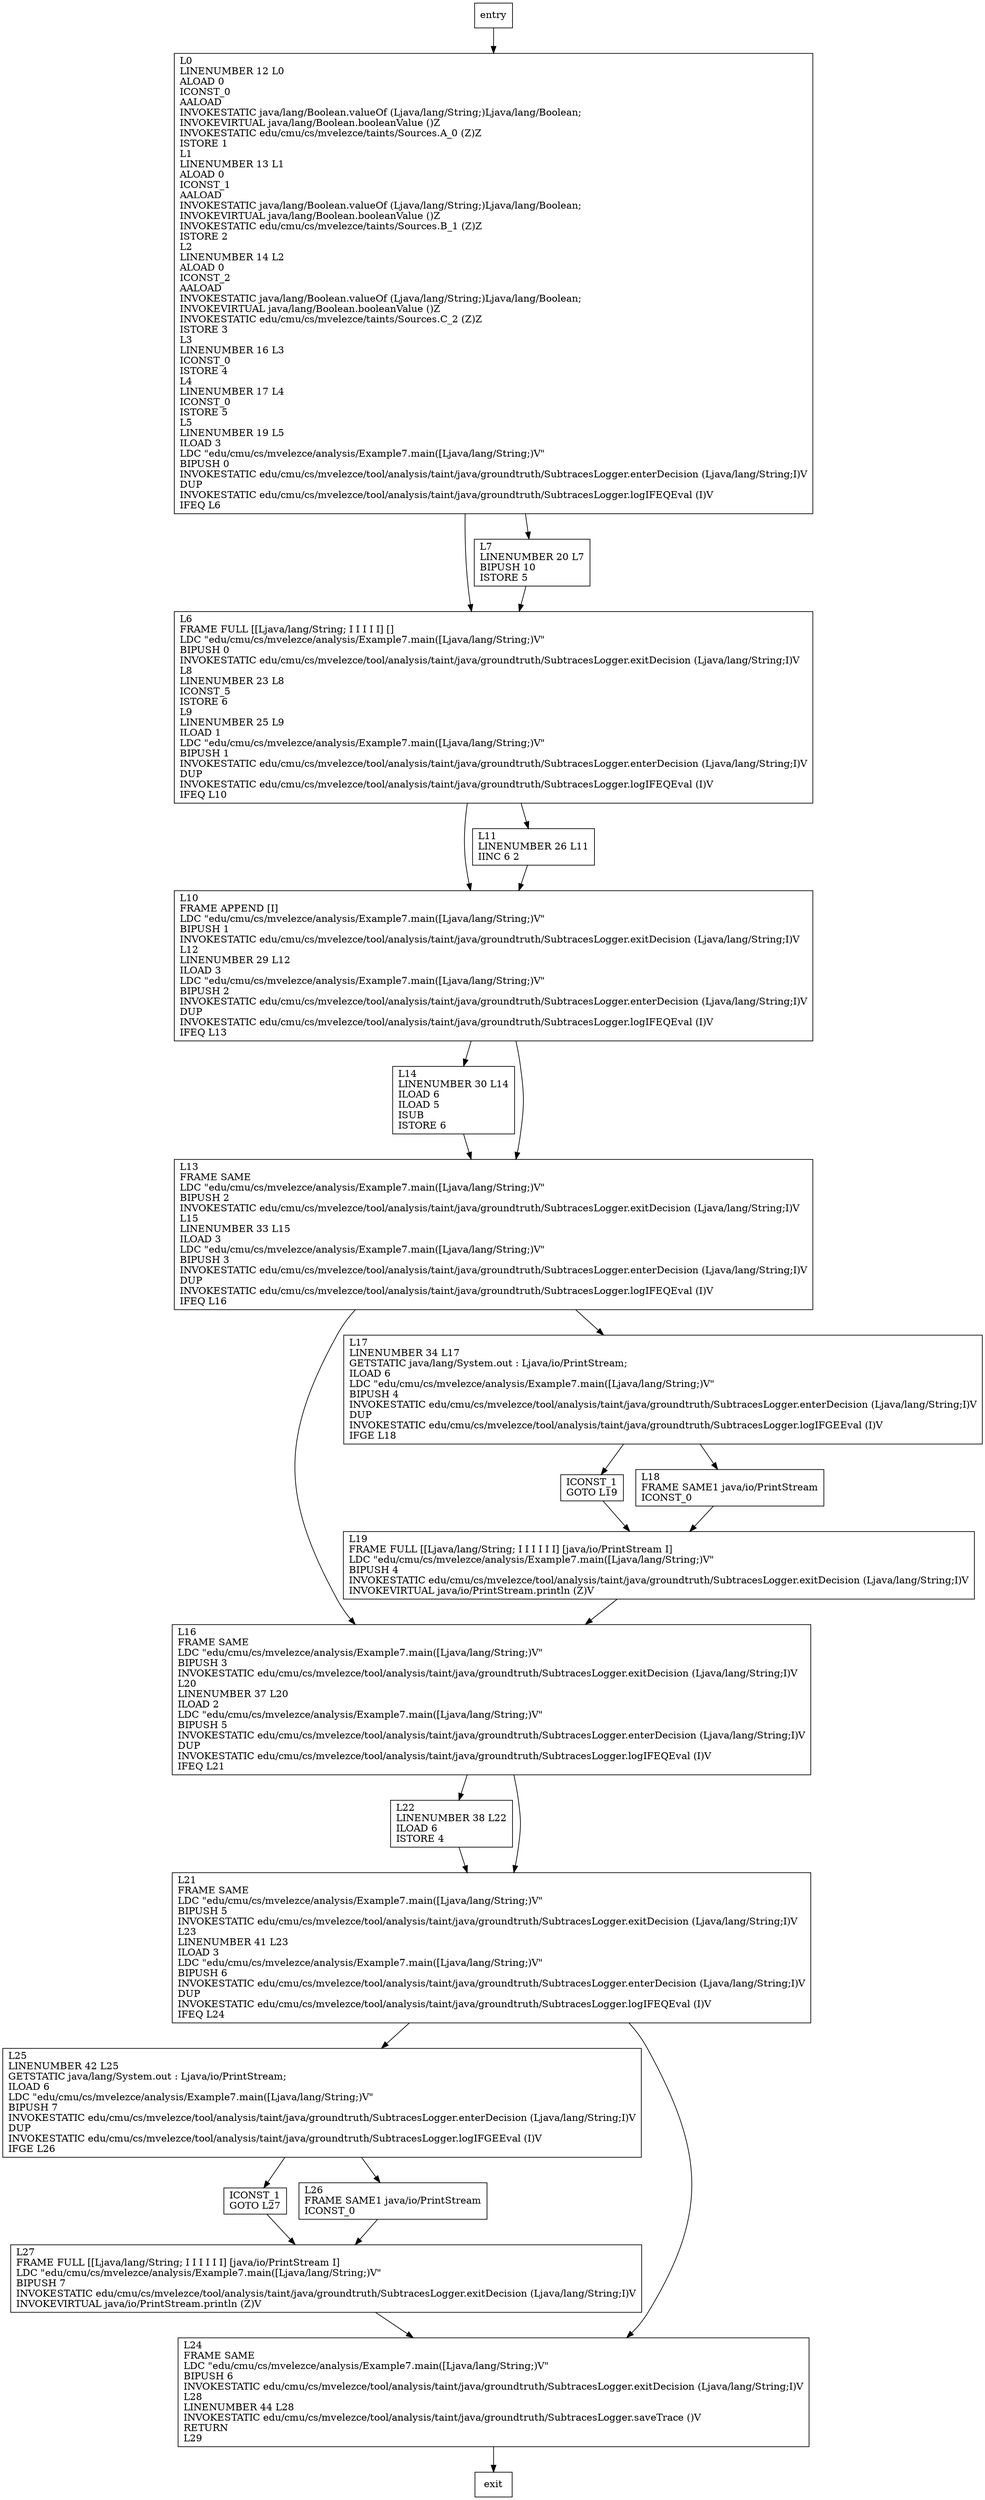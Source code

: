digraph main {
node [shape=record];
1598961818 [label="L19\lFRAME FULL [[Ljava/lang/String; I I I I I I] [java/io/PrintStream I]\lLDC \"edu/cmu/cs/mvelezce/analysis/Example7.main([Ljava/lang/String;)V\"\lBIPUSH 4\lINVOKESTATIC edu/cmu/cs/mvelezce/tool/analysis/taint/java/groundtruth/SubtracesLogger.exitDecision (Ljava/lang/String;I)V\lINVOKEVIRTUAL java/io/PrintStream.println (Z)V\l"];
1838342951 [label="ICONST_1\lGOTO L27\l"];
508317658 [label="L14\lLINENUMBER 30 L14\lILOAD 6\lILOAD 5\lISUB\lISTORE 6\l"];
1000469870 [label="L22\lLINENUMBER 38 L22\lILOAD 6\lISTORE 4\l"];
1256578496 [label="L16\lFRAME SAME\lLDC \"edu/cmu/cs/mvelezce/analysis/Example7.main([Ljava/lang/String;)V\"\lBIPUSH 3\lINVOKESTATIC edu/cmu/cs/mvelezce/tool/analysis/taint/java/groundtruth/SubtracesLogger.exitDecision (Ljava/lang/String;I)V\lL20\lLINENUMBER 37 L20\lILOAD 2\lLDC \"edu/cmu/cs/mvelezce/analysis/Example7.main([Ljava/lang/String;)V\"\lBIPUSH 5\lINVOKESTATIC edu/cmu/cs/mvelezce/tool/analysis/taint/java/groundtruth/SubtracesLogger.enterDecision (Ljava/lang/String;I)V\lDUP\lINVOKESTATIC edu/cmu/cs/mvelezce/tool/analysis/taint/java/groundtruth/SubtracesLogger.logIFEQEval (I)V\lIFEQ L21\l"];
112536128 [label="L10\lFRAME APPEND [I]\lLDC \"edu/cmu/cs/mvelezce/analysis/Example7.main([Ljava/lang/String;)V\"\lBIPUSH 1\lINVOKESTATIC edu/cmu/cs/mvelezce/tool/analysis/taint/java/groundtruth/SubtracesLogger.exitDecision (Ljava/lang/String;I)V\lL12\lLINENUMBER 29 L12\lILOAD 3\lLDC \"edu/cmu/cs/mvelezce/analysis/Example7.main([Ljava/lang/String;)V\"\lBIPUSH 2\lINVOKESTATIC edu/cmu/cs/mvelezce/tool/analysis/taint/java/groundtruth/SubtracesLogger.enterDecision (Ljava/lang/String;I)V\lDUP\lINVOKESTATIC edu/cmu/cs/mvelezce/tool/analysis/taint/java/groundtruth/SubtracesLogger.logIFEQEval (I)V\lIFEQ L13\l"];
2005408634 [label="L25\lLINENUMBER 42 L25\lGETSTATIC java/lang/System.out : Ljava/io/PrintStream;\lILOAD 6\lLDC \"edu/cmu/cs/mvelezce/analysis/Example7.main([Ljava/lang/String;)V\"\lBIPUSH 7\lINVOKESTATIC edu/cmu/cs/mvelezce/tool/analysis/taint/java/groundtruth/SubtracesLogger.enterDecision (Ljava/lang/String;I)V\lDUP\lINVOKESTATIC edu/cmu/cs/mvelezce/tool/analysis/taint/java/groundtruth/SubtracesLogger.logIFGEEval (I)V\lIFGE L26\l"];
794358930 [label="L13\lFRAME SAME\lLDC \"edu/cmu/cs/mvelezce/analysis/Example7.main([Ljava/lang/String;)V\"\lBIPUSH 2\lINVOKESTATIC edu/cmu/cs/mvelezce/tool/analysis/taint/java/groundtruth/SubtracesLogger.exitDecision (Ljava/lang/String;I)V\lL15\lLINENUMBER 33 L15\lILOAD 3\lLDC \"edu/cmu/cs/mvelezce/analysis/Example7.main([Ljava/lang/String;)V\"\lBIPUSH 3\lINVOKESTATIC edu/cmu/cs/mvelezce/tool/analysis/taint/java/groundtruth/SubtracesLogger.enterDecision (Ljava/lang/String;I)V\lDUP\lINVOKESTATIC edu/cmu/cs/mvelezce/tool/analysis/taint/java/groundtruth/SubtracesLogger.logIFEQEval (I)V\lIFEQ L16\l"];
1589635066 [label="ICONST_1\lGOTO L19\l"];
1098372130 [label="L27\lFRAME FULL [[Ljava/lang/String; I I I I I I] [java/io/PrintStream I]\lLDC \"edu/cmu/cs/mvelezce/analysis/Example7.main([Ljava/lang/String;)V\"\lBIPUSH 7\lINVOKESTATIC edu/cmu/cs/mvelezce/tool/analysis/taint/java/groundtruth/SubtracesLogger.exitDecision (Ljava/lang/String;I)V\lINVOKEVIRTUAL java/io/PrintStream.println (Z)V\l"];
1523416348 [label="L6\lFRAME FULL [[Ljava/lang/String; I I I I I] []\lLDC \"edu/cmu/cs/mvelezce/analysis/Example7.main([Ljava/lang/String;)V\"\lBIPUSH 0\lINVOKESTATIC edu/cmu/cs/mvelezce/tool/analysis/taint/java/groundtruth/SubtracesLogger.exitDecision (Ljava/lang/String;I)V\lL8\lLINENUMBER 23 L8\lICONST_5\lISTORE 6\lL9\lLINENUMBER 25 L9\lILOAD 1\lLDC \"edu/cmu/cs/mvelezce/analysis/Example7.main([Ljava/lang/String;)V\"\lBIPUSH 1\lINVOKESTATIC edu/cmu/cs/mvelezce/tool/analysis/taint/java/groundtruth/SubtracesLogger.enterDecision (Ljava/lang/String;I)V\lDUP\lINVOKESTATIC edu/cmu/cs/mvelezce/tool/analysis/taint/java/groundtruth/SubtracesLogger.logIFEQEval (I)V\lIFEQ L10\l"];
1453962850 [label="L21\lFRAME SAME\lLDC \"edu/cmu/cs/mvelezce/analysis/Example7.main([Ljava/lang/String;)V\"\lBIPUSH 5\lINVOKESTATIC edu/cmu/cs/mvelezce/tool/analysis/taint/java/groundtruth/SubtracesLogger.exitDecision (Ljava/lang/String;I)V\lL23\lLINENUMBER 41 L23\lILOAD 3\lLDC \"edu/cmu/cs/mvelezce/analysis/Example7.main([Ljava/lang/String;)V\"\lBIPUSH 6\lINVOKESTATIC edu/cmu/cs/mvelezce/tool/analysis/taint/java/groundtruth/SubtracesLogger.enterDecision (Ljava/lang/String;I)V\lDUP\lINVOKESTATIC edu/cmu/cs/mvelezce/tool/analysis/taint/java/groundtruth/SubtracesLogger.logIFEQEval (I)V\lIFEQ L24\l"];
9452563 [label="L17\lLINENUMBER 34 L17\lGETSTATIC java/lang/System.out : Ljava/io/PrintStream;\lILOAD 6\lLDC \"edu/cmu/cs/mvelezce/analysis/Example7.main([Ljava/lang/String;)V\"\lBIPUSH 4\lINVOKESTATIC edu/cmu/cs/mvelezce/tool/analysis/taint/java/groundtruth/SubtracesLogger.enterDecision (Ljava/lang/String;I)V\lDUP\lINVOKESTATIC edu/cmu/cs/mvelezce/tool/analysis/taint/java/groundtruth/SubtracesLogger.logIFGEEval (I)V\lIFGE L18\l"];
1017560321 [label="L7\lLINENUMBER 20 L7\lBIPUSH 10\lISTORE 5\l"];
36856762 [label="L0\lLINENUMBER 12 L0\lALOAD 0\lICONST_0\lAALOAD\lINVOKESTATIC java/lang/Boolean.valueOf (Ljava/lang/String;)Ljava/lang/Boolean;\lINVOKEVIRTUAL java/lang/Boolean.booleanValue ()Z\lINVOKESTATIC edu/cmu/cs/mvelezce/taints/Sources.A_0 (Z)Z\lISTORE 1\lL1\lLINENUMBER 13 L1\lALOAD 0\lICONST_1\lAALOAD\lINVOKESTATIC java/lang/Boolean.valueOf (Ljava/lang/String;)Ljava/lang/Boolean;\lINVOKEVIRTUAL java/lang/Boolean.booleanValue ()Z\lINVOKESTATIC edu/cmu/cs/mvelezce/taints/Sources.B_1 (Z)Z\lISTORE 2\lL2\lLINENUMBER 14 L2\lALOAD 0\lICONST_2\lAALOAD\lINVOKESTATIC java/lang/Boolean.valueOf (Ljava/lang/String;)Ljava/lang/Boolean;\lINVOKEVIRTUAL java/lang/Boolean.booleanValue ()Z\lINVOKESTATIC edu/cmu/cs/mvelezce/taints/Sources.C_2 (Z)Z\lISTORE 3\lL3\lLINENUMBER 16 L3\lICONST_0\lISTORE 4\lL4\lLINENUMBER 17 L4\lICONST_0\lISTORE 5\lL5\lLINENUMBER 19 L5\lILOAD 3\lLDC \"edu/cmu/cs/mvelezce/analysis/Example7.main([Ljava/lang/String;)V\"\lBIPUSH 0\lINVOKESTATIC edu/cmu/cs/mvelezce/tool/analysis/taint/java/groundtruth/SubtracesLogger.enterDecision (Ljava/lang/String;I)V\lDUP\lINVOKESTATIC edu/cmu/cs/mvelezce/tool/analysis/taint/java/groundtruth/SubtracesLogger.logIFEQEval (I)V\lIFEQ L6\l"];
395028127 [label="L11\lLINENUMBER 26 L11\lIINC 6 2\l"];
1980973649 [label="L26\lFRAME SAME1 java/io/PrintStream\lICONST_0\l"];
917203417 [label="L18\lFRAME SAME1 java/io/PrintStream\lICONST_0\l"];
1504475129 [label="L24\lFRAME SAME\lLDC \"edu/cmu/cs/mvelezce/analysis/Example7.main([Ljava/lang/String;)V\"\lBIPUSH 6\lINVOKESTATIC edu/cmu/cs/mvelezce/tool/analysis/taint/java/groundtruth/SubtracesLogger.exitDecision (Ljava/lang/String;I)V\lL28\lLINENUMBER 44 L28\lINVOKESTATIC edu/cmu/cs/mvelezce/tool/analysis/taint/java/groundtruth/SubtracesLogger.saveTrace ()V\lRETURN\lL29\l"];
entry;
exit;
1598961818 -> 1256578496;
1838342951 -> 1098372130;
508317658 -> 794358930;
1000469870 -> 1453962850;
1256578496 -> 1453962850;
1256578496 -> 1000469870;
entry -> 36856762;
112536128 -> 794358930;
112536128 -> 508317658;
2005408634 -> 1838342951;
2005408634 -> 1980973649;
794358930 -> 1256578496;
794358930 -> 9452563;
1589635066 -> 1598961818;
1098372130 -> 1504475129;
1523416348 -> 112536128;
1523416348 -> 395028127;
1453962850 -> 2005408634;
1453962850 -> 1504475129;
9452563 -> 1589635066;
9452563 -> 917203417;
1017560321 -> 1523416348;
36856762 -> 1523416348;
36856762 -> 1017560321;
395028127 -> 112536128;
1980973649 -> 1098372130;
917203417 -> 1598961818;
1504475129 -> exit;
}
